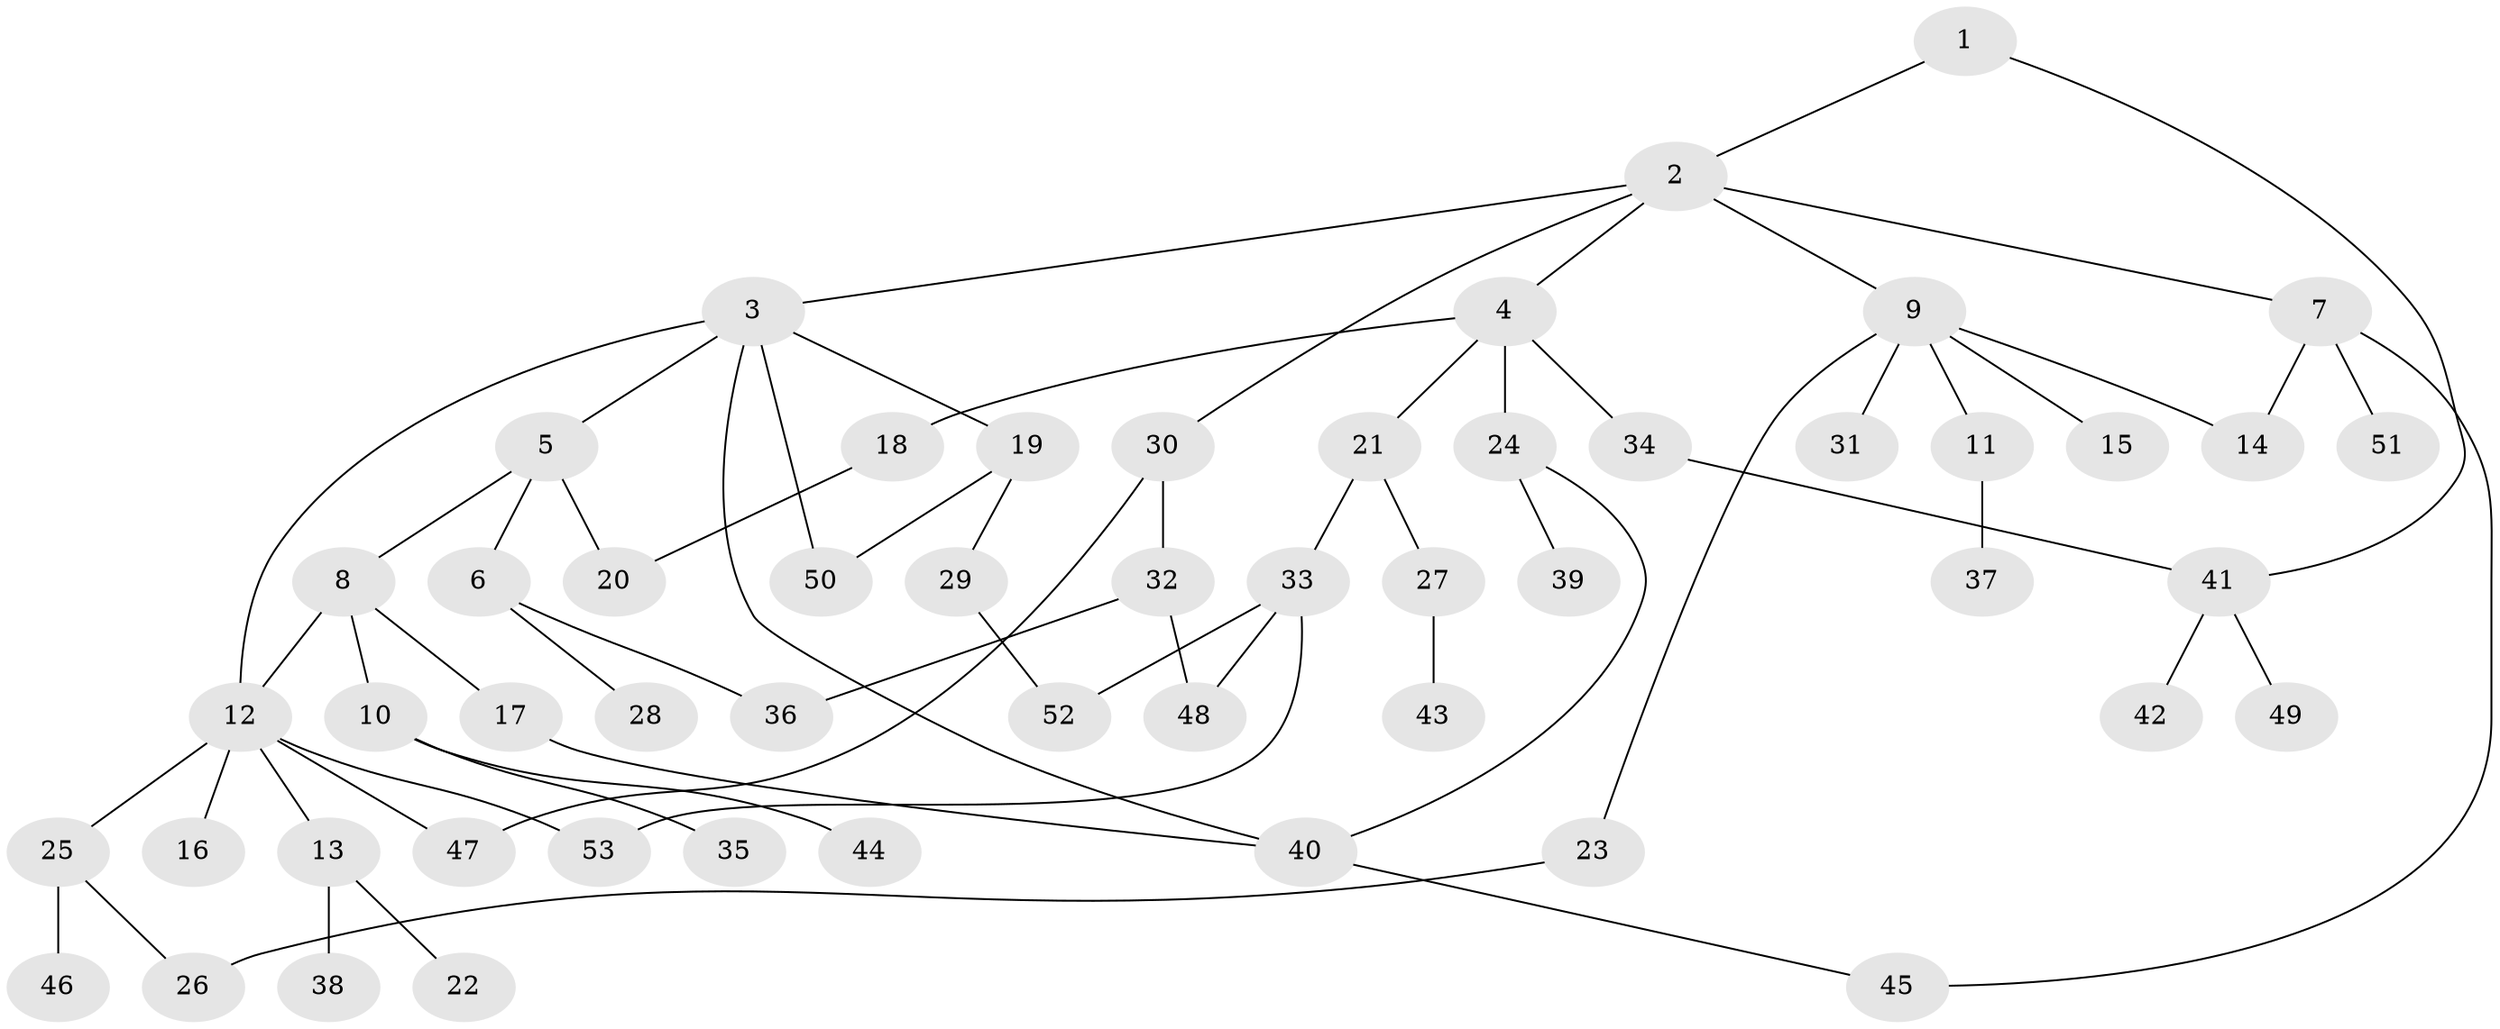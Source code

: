 // original degree distribution, {2: 0.25333333333333335, 6: 0.04, 7: 0.013333333333333334, 4: 0.10666666666666667, 5: 0.02666666666666667, 3: 0.17333333333333334, 1: 0.37333333333333335, 8: 0.013333333333333334}
// Generated by graph-tools (version 1.1) at 2025/49/03/04/25 22:49:03]
// undirected, 53 vertices, 66 edges
graph export_dot {
  node [color=gray90,style=filled];
  1;
  2;
  3;
  4;
  5;
  6;
  7;
  8;
  9;
  10;
  11;
  12;
  13;
  14;
  15;
  16;
  17;
  18;
  19;
  20;
  21;
  22;
  23;
  24;
  25;
  26;
  27;
  28;
  29;
  30;
  31;
  32;
  33;
  34;
  35;
  36;
  37;
  38;
  39;
  40;
  41;
  42;
  43;
  44;
  45;
  46;
  47;
  48;
  49;
  50;
  51;
  52;
  53;
  1 -- 2 [weight=1.0];
  1 -- 41 [weight=1.0];
  2 -- 3 [weight=1.0];
  2 -- 4 [weight=1.0];
  2 -- 7 [weight=1.0];
  2 -- 9 [weight=1.0];
  2 -- 30 [weight=1.0];
  3 -- 5 [weight=1.0];
  3 -- 12 [weight=1.0];
  3 -- 19 [weight=1.0];
  3 -- 40 [weight=1.0];
  3 -- 50 [weight=1.0];
  4 -- 18 [weight=1.0];
  4 -- 21 [weight=1.0];
  4 -- 24 [weight=2.0];
  4 -- 34 [weight=1.0];
  5 -- 6 [weight=1.0];
  5 -- 8 [weight=1.0];
  5 -- 20 [weight=1.0];
  6 -- 28 [weight=1.0];
  6 -- 36 [weight=1.0];
  7 -- 14 [weight=1.0];
  7 -- 45 [weight=1.0];
  7 -- 51 [weight=1.0];
  8 -- 10 [weight=1.0];
  8 -- 12 [weight=1.0];
  8 -- 17 [weight=1.0];
  9 -- 11 [weight=1.0];
  9 -- 14 [weight=1.0];
  9 -- 15 [weight=1.0];
  9 -- 23 [weight=1.0];
  9 -- 31 [weight=1.0];
  10 -- 35 [weight=1.0];
  10 -- 44 [weight=1.0];
  11 -- 37 [weight=1.0];
  12 -- 13 [weight=1.0];
  12 -- 16 [weight=1.0];
  12 -- 25 [weight=1.0];
  12 -- 47 [weight=1.0];
  12 -- 53 [weight=1.0];
  13 -- 22 [weight=1.0];
  13 -- 38 [weight=1.0];
  17 -- 40 [weight=1.0];
  18 -- 20 [weight=1.0];
  19 -- 29 [weight=1.0];
  19 -- 50 [weight=1.0];
  21 -- 27 [weight=1.0];
  21 -- 33 [weight=1.0];
  23 -- 26 [weight=1.0];
  24 -- 39 [weight=1.0];
  24 -- 40 [weight=1.0];
  25 -- 26 [weight=1.0];
  25 -- 46 [weight=1.0];
  27 -- 43 [weight=1.0];
  29 -- 52 [weight=1.0];
  30 -- 32 [weight=1.0];
  30 -- 47 [weight=1.0];
  32 -- 36 [weight=1.0];
  32 -- 48 [weight=1.0];
  33 -- 48 [weight=1.0];
  33 -- 52 [weight=1.0];
  33 -- 53 [weight=1.0];
  34 -- 41 [weight=1.0];
  40 -- 45 [weight=1.0];
  41 -- 42 [weight=1.0];
  41 -- 49 [weight=1.0];
}

